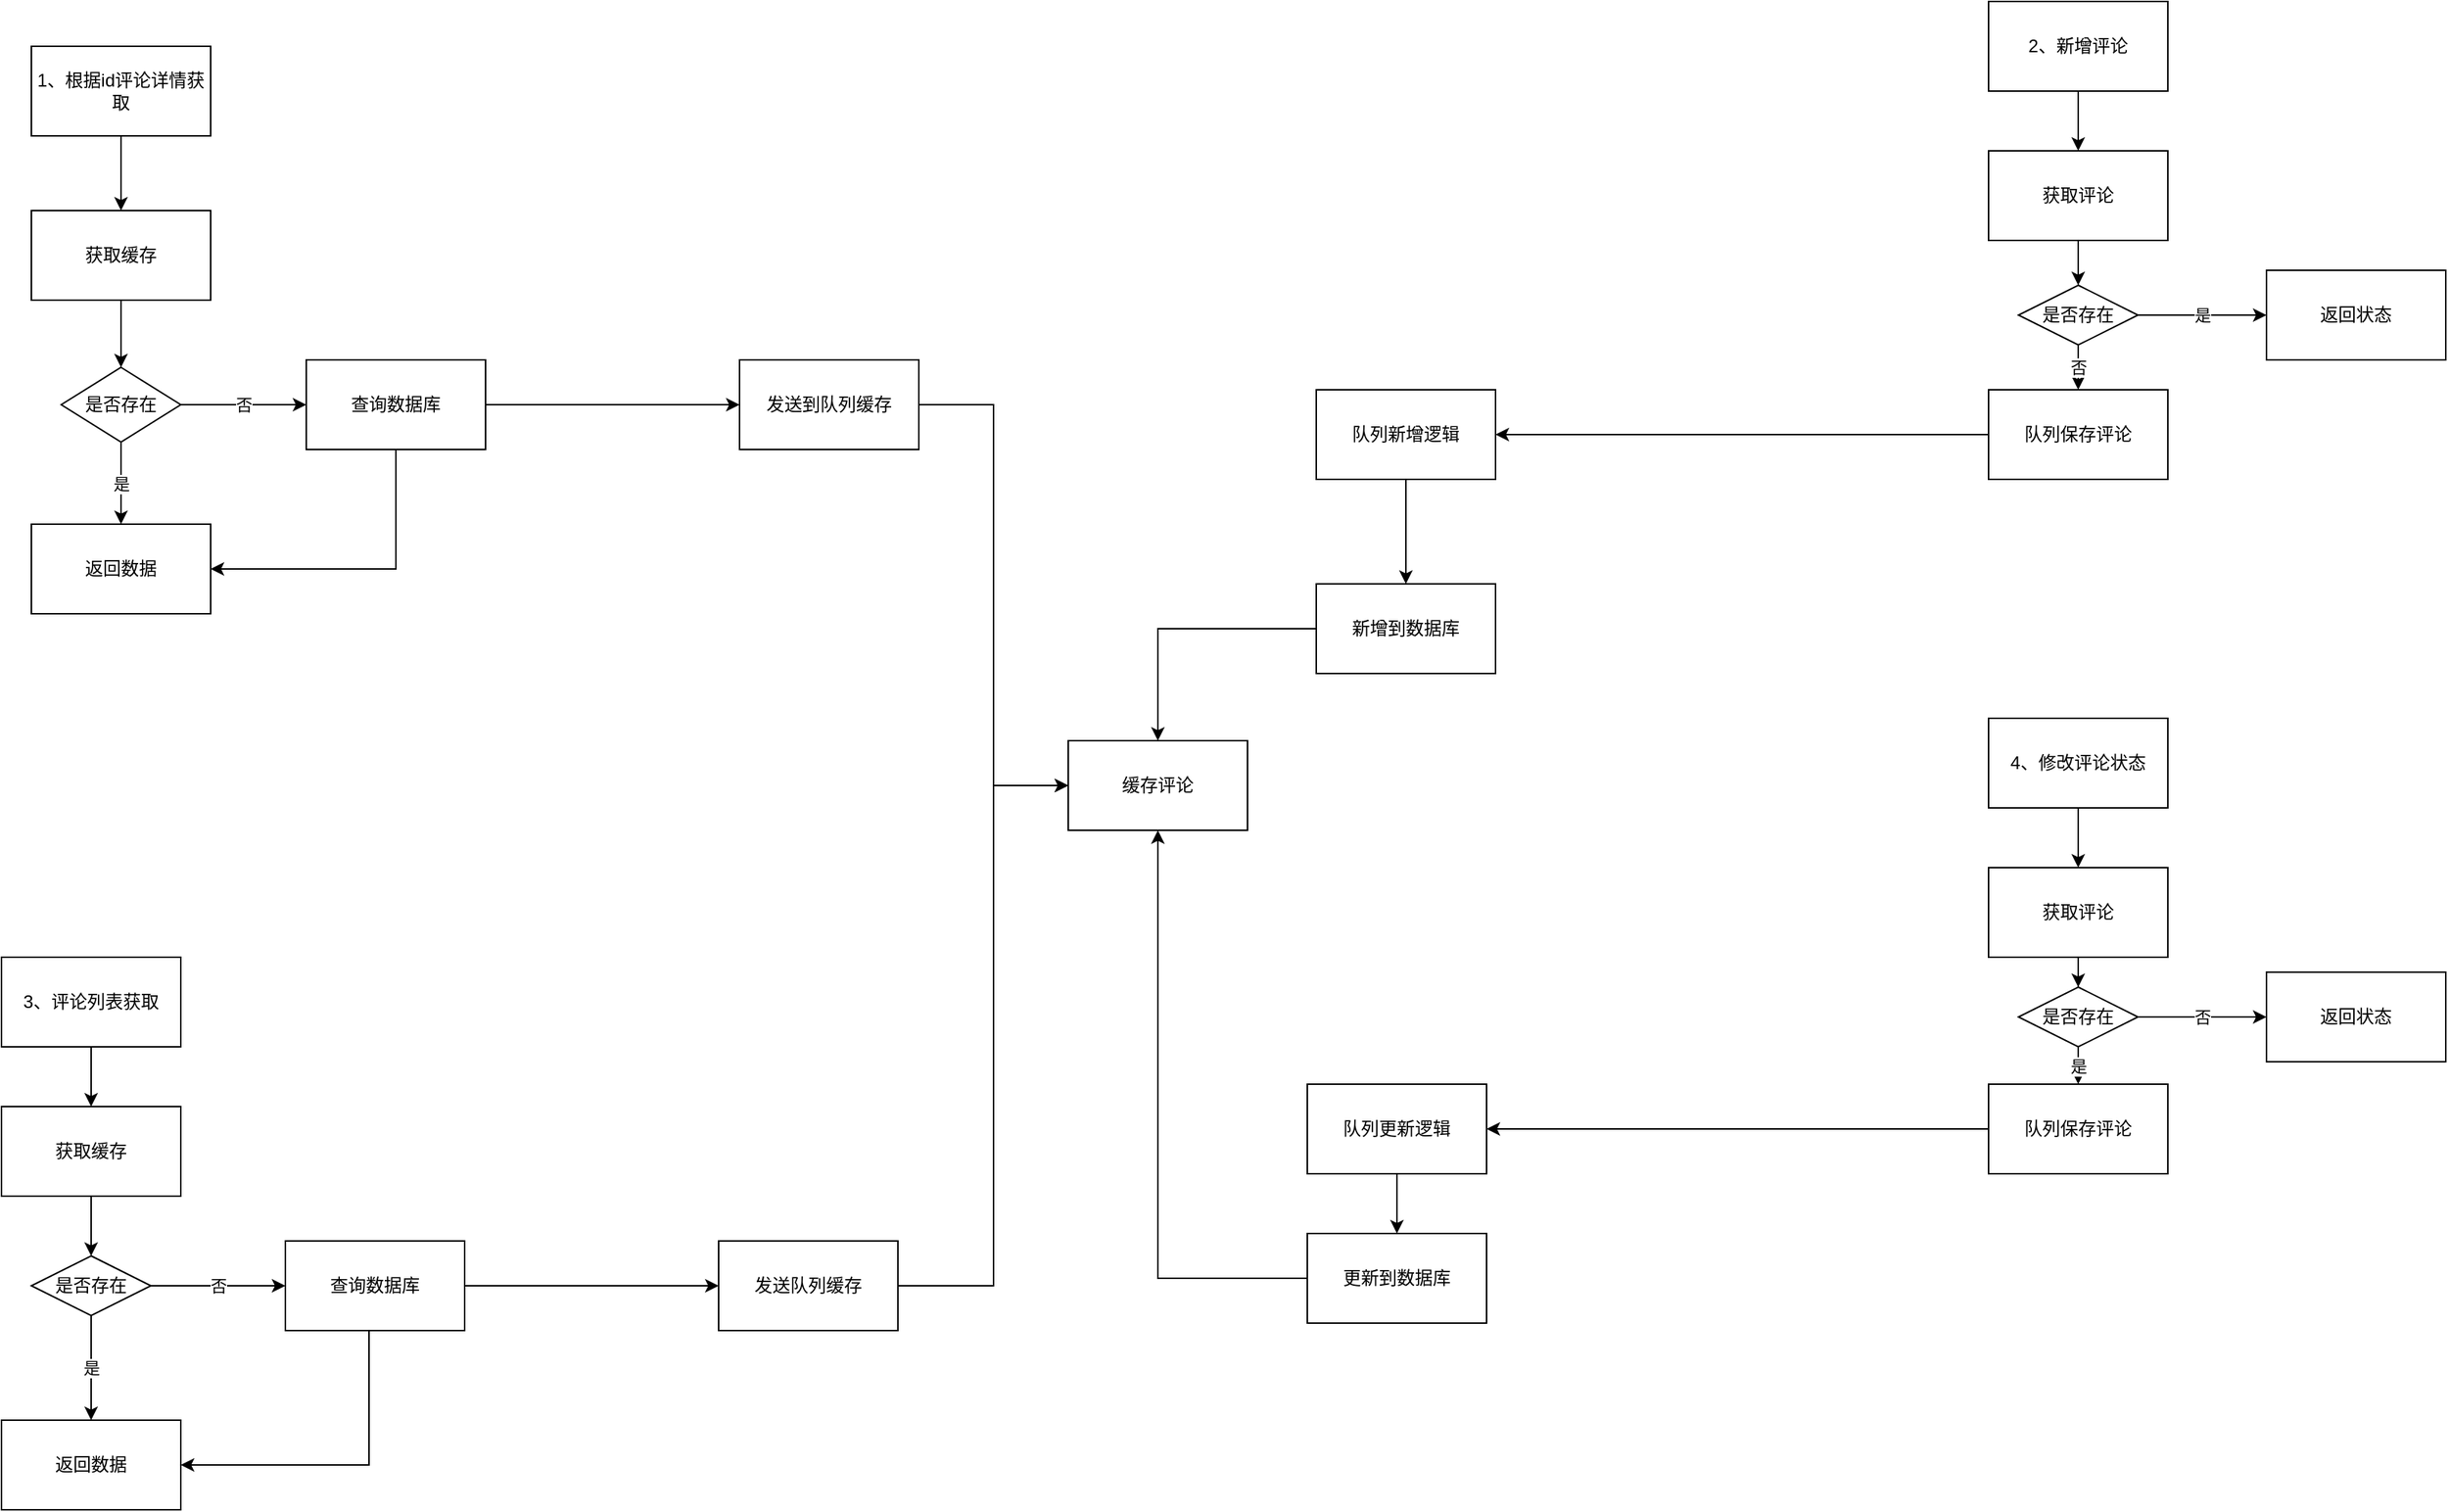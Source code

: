 <mxfile version="14.2.9" type="github">
  <diagram id="580fAPylS1Iage4hZ_eT" name="Page-1">
    <mxGraphModel dx="1902" dy="2166" grid="1" gridSize="10" guides="1" tooltips="1" connect="1" arrows="1" fold="1" page="1" pageScale="1" pageWidth="827" pageHeight="1169" math="0" shadow="0">
      <root>
        <mxCell id="0" />
        <mxCell id="1" parent="0" />
        <mxCell id="QKjrsJN5gUBR43cvQGZe-7" style="edgeStyle=orthogonalEdgeStyle;rounded=0;orthogonalLoop=1;jettySize=auto;html=1;exitX=0.5;exitY=1;exitDx=0;exitDy=0;" edge="1" parent="1" source="QKjrsJN5gUBR43cvQGZe-1" target="QKjrsJN5gUBR43cvQGZe-2">
          <mxGeometry relative="1" as="geometry" />
        </mxCell>
        <mxCell id="QKjrsJN5gUBR43cvQGZe-1" value="1、根据id评论详情获取" style="rounded=0;whiteSpace=wrap;html=1;labelBackgroundColor=none;" vertex="1" parent="1">
          <mxGeometry x="110" y="20" width="120" height="60" as="geometry" />
        </mxCell>
        <mxCell id="QKjrsJN5gUBR43cvQGZe-135" style="edgeStyle=orthogonalEdgeStyle;rounded=0;orthogonalLoop=1;jettySize=auto;html=1;" edge="1" parent="1" source="QKjrsJN5gUBR43cvQGZe-2" target="QKjrsJN5gUBR43cvQGZe-132">
          <mxGeometry relative="1" as="geometry" />
        </mxCell>
        <mxCell id="QKjrsJN5gUBR43cvQGZe-2" value="获取缓存" style="rounded=0;whiteSpace=wrap;html=1;" vertex="1" parent="1">
          <mxGeometry x="110" y="130" width="120" height="60" as="geometry" />
        </mxCell>
        <mxCell id="QKjrsJN5gUBR43cvQGZe-90" style="edgeStyle=orthogonalEdgeStyle;rounded=0;orthogonalLoop=1;jettySize=auto;html=1;entryX=0;entryY=0.5;entryDx=0;entryDy=0;" edge="1" parent="1" source="QKjrsJN5gUBR43cvQGZe-3" target="QKjrsJN5gUBR43cvQGZe-5">
          <mxGeometry relative="1" as="geometry" />
        </mxCell>
        <mxCell id="QKjrsJN5gUBR43cvQGZe-91" style="edgeStyle=orthogonalEdgeStyle;rounded=0;orthogonalLoop=1;jettySize=auto;html=1;entryX=1;entryY=0.5;entryDx=0;entryDy=0;" edge="1" parent="1" source="QKjrsJN5gUBR43cvQGZe-3" target="QKjrsJN5gUBR43cvQGZe-4">
          <mxGeometry relative="1" as="geometry">
            <Array as="points">
              <mxPoint x="354" y="370" />
            </Array>
          </mxGeometry>
        </mxCell>
        <mxCell id="QKjrsJN5gUBR43cvQGZe-3" value="查询数据库" style="rounded=0;whiteSpace=wrap;html=1;" vertex="1" parent="1">
          <mxGeometry x="294" y="230" width="120" height="60" as="geometry" />
        </mxCell>
        <mxCell id="QKjrsJN5gUBR43cvQGZe-4" value="返回数据" style="rounded=0;whiteSpace=wrap;html=1;" vertex="1" parent="1">
          <mxGeometry x="110" y="340" width="120" height="60" as="geometry" />
        </mxCell>
        <mxCell id="QKjrsJN5gUBR43cvQGZe-56" style="edgeStyle=orthogonalEdgeStyle;rounded=0;orthogonalLoop=1;jettySize=auto;html=1;entryX=0;entryY=0.5;entryDx=0;entryDy=0;" edge="1" parent="1" source="QKjrsJN5gUBR43cvQGZe-5" target="QKjrsJN5gUBR43cvQGZe-54">
          <mxGeometry relative="1" as="geometry" />
        </mxCell>
        <mxCell id="QKjrsJN5gUBR43cvQGZe-5" value="发送到队列缓存" style="rounded=0;whiteSpace=wrap;html=1;" vertex="1" parent="1">
          <mxGeometry x="584" y="230" width="120" height="60" as="geometry" />
        </mxCell>
        <mxCell id="QKjrsJN5gUBR43cvQGZe-19" style="edgeStyle=orthogonalEdgeStyle;rounded=0;orthogonalLoop=1;jettySize=auto;html=1;exitX=0.5;exitY=1;exitDx=0;exitDy=0;" edge="1" parent="1" source="QKjrsJN5gUBR43cvQGZe-12" target="QKjrsJN5gUBR43cvQGZe-13">
          <mxGeometry relative="1" as="geometry" />
        </mxCell>
        <mxCell id="QKjrsJN5gUBR43cvQGZe-12" value="3、评论列表获取" style="rounded=0;whiteSpace=wrap;html=1;" vertex="1" parent="1">
          <mxGeometry x="90" y="630" width="120" height="60" as="geometry" />
        </mxCell>
        <mxCell id="QKjrsJN5gUBR43cvQGZe-129" style="edgeStyle=orthogonalEdgeStyle;rounded=0;orthogonalLoop=1;jettySize=auto;html=1;entryX=0.5;entryY=0;entryDx=0;entryDy=0;" edge="1" parent="1" source="QKjrsJN5gUBR43cvQGZe-13" target="QKjrsJN5gUBR43cvQGZe-126">
          <mxGeometry relative="1" as="geometry" />
        </mxCell>
        <mxCell id="QKjrsJN5gUBR43cvQGZe-13" value="获取缓存" style="rounded=0;whiteSpace=wrap;html=1;" vertex="1" parent="1">
          <mxGeometry x="90" y="730" width="120" height="60" as="geometry" />
        </mxCell>
        <mxCell id="QKjrsJN5gUBR43cvQGZe-14" value="返回数据" style="rounded=0;whiteSpace=wrap;html=1;" vertex="1" parent="1">
          <mxGeometry x="90" y="940" width="120" height="60" as="geometry" />
        </mxCell>
        <mxCell id="QKjrsJN5gUBR43cvQGZe-92" style="edgeStyle=orthogonalEdgeStyle;rounded=0;orthogonalLoop=1;jettySize=auto;html=1;entryX=0;entryY=0.5;entryDx=0;entryDy=0;" edge="1" parent="1" source="QKjrsJN5gUBR43cvQGZe-15" target="QKjrsJN5gUBR43cvQGZe-16">
          <mxGeometry relative="1" as="geometry" />
        </mxCell>
        <mxCell id="QKjrsJN5gUBR43cvQGZe-93" style="edgeStyle=orthogonalEdgeStyle;rounded=0;orthogonalLoop=1;jettySize=auto;html=1;entryX=1;entryY=0.5;entryDx=0;entryDy=0;" edge="1" parent="1" source="QKjrsJN5gUBR43cvQGZe-15" target="QKjrsJN5gUBR43cvQGZe-14">
          <mxGeometry relative="1" as="geometry">
            <Array as="points">
              <mxPoint x="336" y="970" />
            </Array>
          </mxGeometry>
        </mxCell>
        <mxCell id="QKjrsJN5gUBR43cvQGZe-15" value="查询数据库" style="rounded=0;whiteSpace=wrap;html=1;" vertex="1" parent="1">
          <mxGeometry x="280" y="820" width="120" height="60" as="geometry" />
        </mxCell>
        <mxCell id="QKjrsJN5gUBR43cvQGZe-57" style="edgeStyle=orthogonalEdgeStyle;rounded=0;orthogonalLoop=1;jettySize=auto;html=1;entryX=0;entryY=0.5;entryDx=0;entryDy=0;" edge="1" parent="1" source="QKjrsJN5gUBR43cvQGZe-16" target="QKjrsJN5gUBR43cvQGZe-54">
          <mxGeometry relative="1" as="geometry">
            <Array as="points">
              <mxPoint x="754" y="850" />
              <mxPoint x="754" y="515" />
            </Array>
          </mxGeometry>
        </mxCell>
        <mxCell id="QKjrsJN5gUBR43cvQGZe-16" value="发送队列缓存" style="rounded=0;whiteSpace=wrap;html=1;" vertex="1" parent="1">
          <mxGeometry x="570" y="820" width="120" height="60" as="geometry" />
        </mxCell>
        <mxCell id="QKjrsJN5gUBR43cvQGZe-17" style="edgeStyle=orthogonalEdgeStyle;rounded=0;orthogonalLoop=1;jettySize=auto;html=1;exitX=0.5;exitY=1;exitDx=0;exitDy=0;" edge="1" parent="1" source="QKjrsJN5gUBR43cvQGZe-16" target="QKjrsJN5gUBR43cvQGZe-16">
          <mxGeometry relative="1" as="geometry" />
        </mxCell>
        <mxCell id="QKjrsJN5gUBR43cvQGZe-116" style="edgeStyle=orthogonalEdgeStyle;rounded=0;orthogonalLoop=1;jettySize=auto;html=1;entryX=0.5;entryY=0;entryDx=0;entryDy=0;" edge="1" parent="1" source="QKjrsJN5gUBR43cvQGZe-25" target="QKjrsJN5gUBR43cvQGZe-112">
          <mxGeometry relative="1" as="geometry" />
        </mxCell>
        <mxCell id="QKjrsJN5gUBR43cvQGZe-25" value="2、新增评论" style="rounded=0;whiteSpace=wrap;html=1;" vertex="1" parent="1">
          <mxGeometry x="1420" y="-10" width="120" height="60" as="geometry" />
        </mxCell>
        <mxCell id="QKjrsJN5gUBR43cvQGZe-125" style="edgeStyle=orthogonalEdgeStyle;rounded=0;orthogonalLoop=1;jettySize=auto;html=1;entryX=1;entryY=0.5;entryDx=0;entryDy=0;" edge="1" parent="1" source="QKjrsJN5gUBR43cvQGZe-32" target="QKjrsJN5gUBR43cvQGZe-107">
          <mxGeometry relative="1" as="geometry" />
        </mxCell>
        <mxCell id="QKjrsJN5gUBR43cvQGZe-32" value="队列保存评论" style="rounded=0;whiteSpace=wrap;html=1;" vertex="1" parent="1">
          <mxGeometry x="1420" y="250" width="120" height="60" as="geometry" />
        </mxCell>
        <mxCell id="QKjrsJN5gUBR43cvQGZe-121" style="edgeStyle=orthogonalEdgeStyle;rounded=0;orthogonalLoop=1;jettySize=auto;html=1;entryX=0.5;entryY=0;entryDx=0;entryDy=0;" edge="1" parent="1" source="QKjrsJN5gUBR43cvQGZe-34" target="QKjrsJN5gUBR43cvQGZe-120">
          <mxGeometry relative="1" as="geometry" />
        </mxCell>
        <mxCell id="QKjrsJN5gUBR43cvQGZe-34" value="4、修改评论状态" style="rounded=0;whiteSpace=wrap;html=1;" vertex="1" parent="1">
          <mxGeometry x="1420" y="470" width="120" height="60" as="geometry" />
        </mxCell>
        <mxCell id="QKjrsJN5gUBR43cvQGZe-85" style="edgeStyle=orthogonalEdgeStyle;rounded=0;orthogonalLoop=1;jettySize=auto;html=1;entryX=1;entryY=0.5;entryDx=0;entryDy=0;" edge="1" parent="1" source="QKjrsJN5gUBR43cvQGZe-35" target="QKjrsJN5gUBR43cvQGZe-61">
          <mxGeometry relative="1" as="geometry" />
        </mxCell>
        <mxCell id="QKjrsJN5gUBR43cvQGZe-35" value="队列保存评论" style="rounded=0;whiteSpace=wrap;html=1;" vertex="1" parent="1">
          <mxGeometry x="1420" y="715" width="120" height="60" as="geometry" />
        </mxCell>
        <mxCell id="QKjrsJN5gUBR43cvQGZe-87" style="edgeStyle=orthogonalEdgeStyle;rounded=0;orthogonalLoop=1;jettySize=auto;html=1;entryX=0.5;entryY=1;entryDx=0;entryDy=0;" edge="1" parent="1" source="QKjrsJN5gUBR43cvQGZe-37" target="QKjrsJN5gUBR43cvQGZe-54">
          <mxGeometry relative="1" as="geometry" />
        </mxCell>
        <mxCell id="QKjrsJN5gUBR43cvQGZe-37" value="更新到数据库" style="rounded=0;whiteSpace=wrap;html=1;" vertex="1" parent="1">
          <mxGeometry x="964" y="815" width="120" height="60" as="geometry" />
        </mxCell>
        <mxCell id="QKjrsJN5gUBR43cvQGZe-54" value="缓存评论" style="rounded=0;whiteSpace=wrap;html=1;" vertex="1" parent="1">
          <mxGeometry x="804" y="485" width="120" height="60" as="geometry" />
        </mxCell>
        <mxCell id="QKjrsJN5gUBR43cvQGZe-109" style="edgeStyle=orthogonalEdgeStyle;rounded=0;orthogonalLoop=1;jettySize=auto;html=1;entryX=0.5;entryY=0;entryDx=0;entryDy=0;" edge="1" parent="1" source="QKjrsJN5gUBR43cvQGZe-61" target="QKjrsJN5gUBR43cvQGZe-37">
          <mxGeometry relative="1" as="geometry" />
        </mxCell>
        <mxCell id="QKjrsJN5gUBR43cvQGZe-61" value="队列更新逻辑" style="rounded=0;whiteSpace=wrap;html=1;" vertex="1" parent="1">
          <mxGeometry x="964" y="715" width="120" height="60" as="geometry" />
        </mxCell>
        <mxCell id="QKjrsJN5gUBR43cvQGZe-86" style="edgeStyle=orthogonalEdgeStyle;rounded=0;orthogonalLoop=1;jettySize=auto;html=1;entryX=0.5;entryY=0;entryDx=0;entryDy=0;" edge="1" parent="1" source="QKjrsJN5gUBR43cvQGZe-69" target="QKjrsJN5gUBR43cvQGZe-54">
          <mxGeometry relative="1" as="geometry" />
        </mxCell>
        <mxCell id="QKjrsJN5gUBR43cvQGZe-69" value="新增到数据库" style="rounded=0;whiteSpace=wrap;html=1;" vertex="1" parent="1">
          <mxGeometry x="970" y="380" width="120" height="60" as="geometry" />
        </mxCell>
        <mxCell id="QKjrsJN5gUBR43cvQGZe-94" value="返回状态" style="rounded=0;whiteSpace=wrap;html=1;" vertex="1" parent="1">
          <mxGeometry x="1606" y="170" width="120" height="60" as="geometry" />
        </mxCell>
        <mxCell id="QKjrsJN5gUBR43cvQGZe-108" style="edgeStyle=orthogonalEdgeStyle;rounded=0;orthogonalLoop=1;jettySize=auto;html=1;entryX=0.5;entryY=0;entryDx=0;entryDy=0;" edge="1" parent="1" source="QKjrsJN5gUBR43cvQGZe-107" target="QKjrsJN5gUBR43cvQGZe-69">
          <mxGeometry relative="1" as="geometry" />
        </mxCell>
        <mxCell id="QKjrsJN5gUBR43cvQGZe-107" value="队列新增逻辑" style="rounded=0;whiteSpace=wrap;html=1;" vertex="1" parent="1">
          <mxGeometry x="970" y="250" width="120" height="60" as="geometry" />
        </mxCell>
        <mxCell id="QKjrsJN5gUBR43cvQGZe-114" value="是" style="edgeStyle=orthogonalEdgeStyle;rounded=0;orthogonalLoop=1;jettySize=auto;html=1;entryX=0;entryY=0.5;entryDx=0;entryDy=0;" edge="1" parent="1" source="QKjrsJN5gUBR43cvQGZe-111" target="QKjrsJN5gUBR43cvQGZe-94">
          <mxGeometry relative="1" as="geometry" />
        </mxCell>
        <mxCell id="QKjrsJN5gUBR43cvQGZe-115" value="否" style="edgeStyle=orthogonalEdgeStyle;rounded=0;orthogonalLoop=1;jettySize=auto;html=1;" edge="1" parent="1" source="QKjrsJN5gUBR43cvQGZe-111" target="QKjrsJN5gUBR43cvQGZe-32">
          <mxGeometry relative="1" as="geometry" />
        </mxCell>
        <mxCell id="QKjrsJN5gUBR43cvQGZe-111" value="是否存在" style="rhombus;whiteSpace=wrap;html=1;" vertex="1" parent="1">
          <mxGeometry x="1440" y="180" width="80" height="40" as="geometry" />
        </mxCell>
        <mxCell id="QKjrsJN5gUBR43cvQGZe-117" style="edgeStyle=orthogonalEdgeStyle;rounded=0;orthogonalLoop=1;jettySize=auto;html=1;entryX=0.5;entryY=0;entryDx=0;entryDy=0;" edge="1" parent="1" source="QKjrsJN5gUBR43cvQGZe-112" target="QKjrsJN5gUBR43cvQGZe-111">
          <mxGeometry relative="1" as="geometry" />
        </mxCell>
        <mxCell id="QKjrsJN5gUBR43cvQGZe-112" value="获取评论" style="rounded=0;whiteSpace=wrap;html=1;" vertex="1" parent="1">
          <mxGeometry x="1420" y="90" width="120" height="60" as="geometry" />
        </mxCell>
        <mxCell id="QKjrsJN5gUBR43cvQGZe-122" value="是" style="edgeStyle=orthogonalEdgeStyle;rounded=0;orthogonalLoop=1;jettySize=auto;html=1;entryX=0.5;entryY=0;entryDx=0;entryDy=0;" edge="1" parent="1" source="QKjrsJN5gUBR43cvQGZe-118" target="QKjrsJN5gUBR43cvQGZe-35">
          <mxGeometry relative="1" as="geometry" />
        </mxCell>
        <mxCell id="QKjrsJN5gUBR43cvQGZe-124" value="否" style="edgeStyle=orthogonalEdgeStyle;rounded=0;orthogonalLoop=1;jettySize=auto;html=1;entryX=0;entryY=0.5;entryDx=0;entryDy=0;" edge="1" parent="1" source="QKjrsJN5gUBR43cvQGZe-118" target="QKjrsJN5gUBR43cvQGZe-123">
          <mxGeometry relative="1" as="geometry" />
        </mxCell>
        <mxCell id="QKjrsJN5gUBR43cvQGZe-118" value="是否存在" style="rhombus;whiteSpace=wrap;html=1;" vertex="1" parent="1">
          <mxGeometry x="1440" y="650" width="80" height="40" as="geometry" />
        </mxCell>
        <mxCell id="QKjrsJN5gUBR43cvQGZe-119" style="edgeStyle=orthogonalEdgeStyle;rounded=0;orthogonalLoop=1;jettySize=auto;html=1;entryX=0.5;entryY=0;entryDx=0;entryDy=0;" edge="1" parent="1" source="QKjrsJN5gUBR43cvQGZe-120" target="QKjrsJN5gUBR43cvQGZe-118">
          <mxGeometry relative="1" as="geometry" />
        </mxCell>
        <mxCell id="QKjrsJN5gUBR43cvQGZe-120" value="获取评论" style="rounded=0;whiteSpace=wrap;html=1;" vertex="1" parent="1">
          <mxGeometry x="1420" y="570" width="120" height="60" as="geometry" />
        </mxCell>
        <mxCell id="QKjrsJN5gUBR43cvQGZe-123" value="返回状态" style="rounded=0;whiteSpace=wrap;html=1;" vertex="1" parent="1">
          <mxGeometry x="1606" y="640" width="120" height="60" as="geometry" />
        </mxCell>
        <mxCell id="QKjrsJN5gUBR43cvQGZe-127" value="是" style="edgeStyle=orthogonalEdgeStyle;rounded=0;orthogonalLoop=1;jettySize=auto;html=1;entryX=0.5;entryY=0;entryDx=0;entryDy=0;" edge="1" parent="1" source="QKjrsJN5gUBR43cvQGZe-126" target="QKjrsJN5gUBR43cvQGZe-14">
          <mxGeometry relative="1" as="geometry" />
        </mxCell>
        <mxCell id="QKjrsJN5gUBR43cvQGZe-128" value="否" style="edgeStyle=orthogonalEdgeStyle;rounded=0;orthogonalLoop=1;jettySize=auto;html=1;entryX=0;entryY=0.5;entryDx=0;entryDy=0;" edge="1" parent="1" source="QKjrsJN5gUBR43cvQGZe-126" target="QKjrsJN5gUBR43cvQGZe-15">
          <mxGeometry relative="1" as="geometry" />
        </mxCell>
        <mxCell id="QKjrsJN5gUBR43cvQGZe-126" value="是否存在" style="rhombus;whiteSpace=wrap;html=1;labelBackgroundColor=none;" vertex="1" parent="1">
          <mxGeometry x="110" y="830" width="80" height="40" as="geometry" />
        </mxCell>
        <mxCell id="QKjrsJN5gUBR43cvQGZe-133" value="否" style="edgeStyle=orthogonalEdgeStyle;rounded=0;orthogonalLoop=1;jettySize=auto;html=1;entryX=0;entryY=0.5;entryDx=0;entryDy=0;" edge="1" parent="1" source="QKjrsJN5gUBR43cvQGZe-132" target="QKjrsJN5gUBR43cvQGZe-3">
          <mxGeometry relative="1" as="geometry" />
        </mxCell>
        <mxCell id="QKjrsJN5gUBR43cvQGZe-134" value="是" style="edgeStyle=orthogonalEdgeStyle;rounded=0;orthogonalLoop=1;jettySize=auto;html=1;entryX=0.5;entryY=0;entryDx=0;entryDy=0;" edge="1" parent="1" source="QKjrsJN5gUBR43cvQGZe-132" target="QKjrsJN5gUBR43cvQGZe-4">
          <mxGeometry relative="1" as="geometry" />
        </mxCell>
        <mxCell id="QKjrsJN5gUBR43cvQGZe-132" value="是否存在" style="rhombus;whiteSpace=wrap;html=1;labelBackgroundColor=none;" vertex="1" parent="1">
          <mxGeometry x="130" y="235" width="80" height="50" as="geometry" />
        </mxCell>
      </root>
    </mxGraphModel>
  </diagram>
</mxfile>
